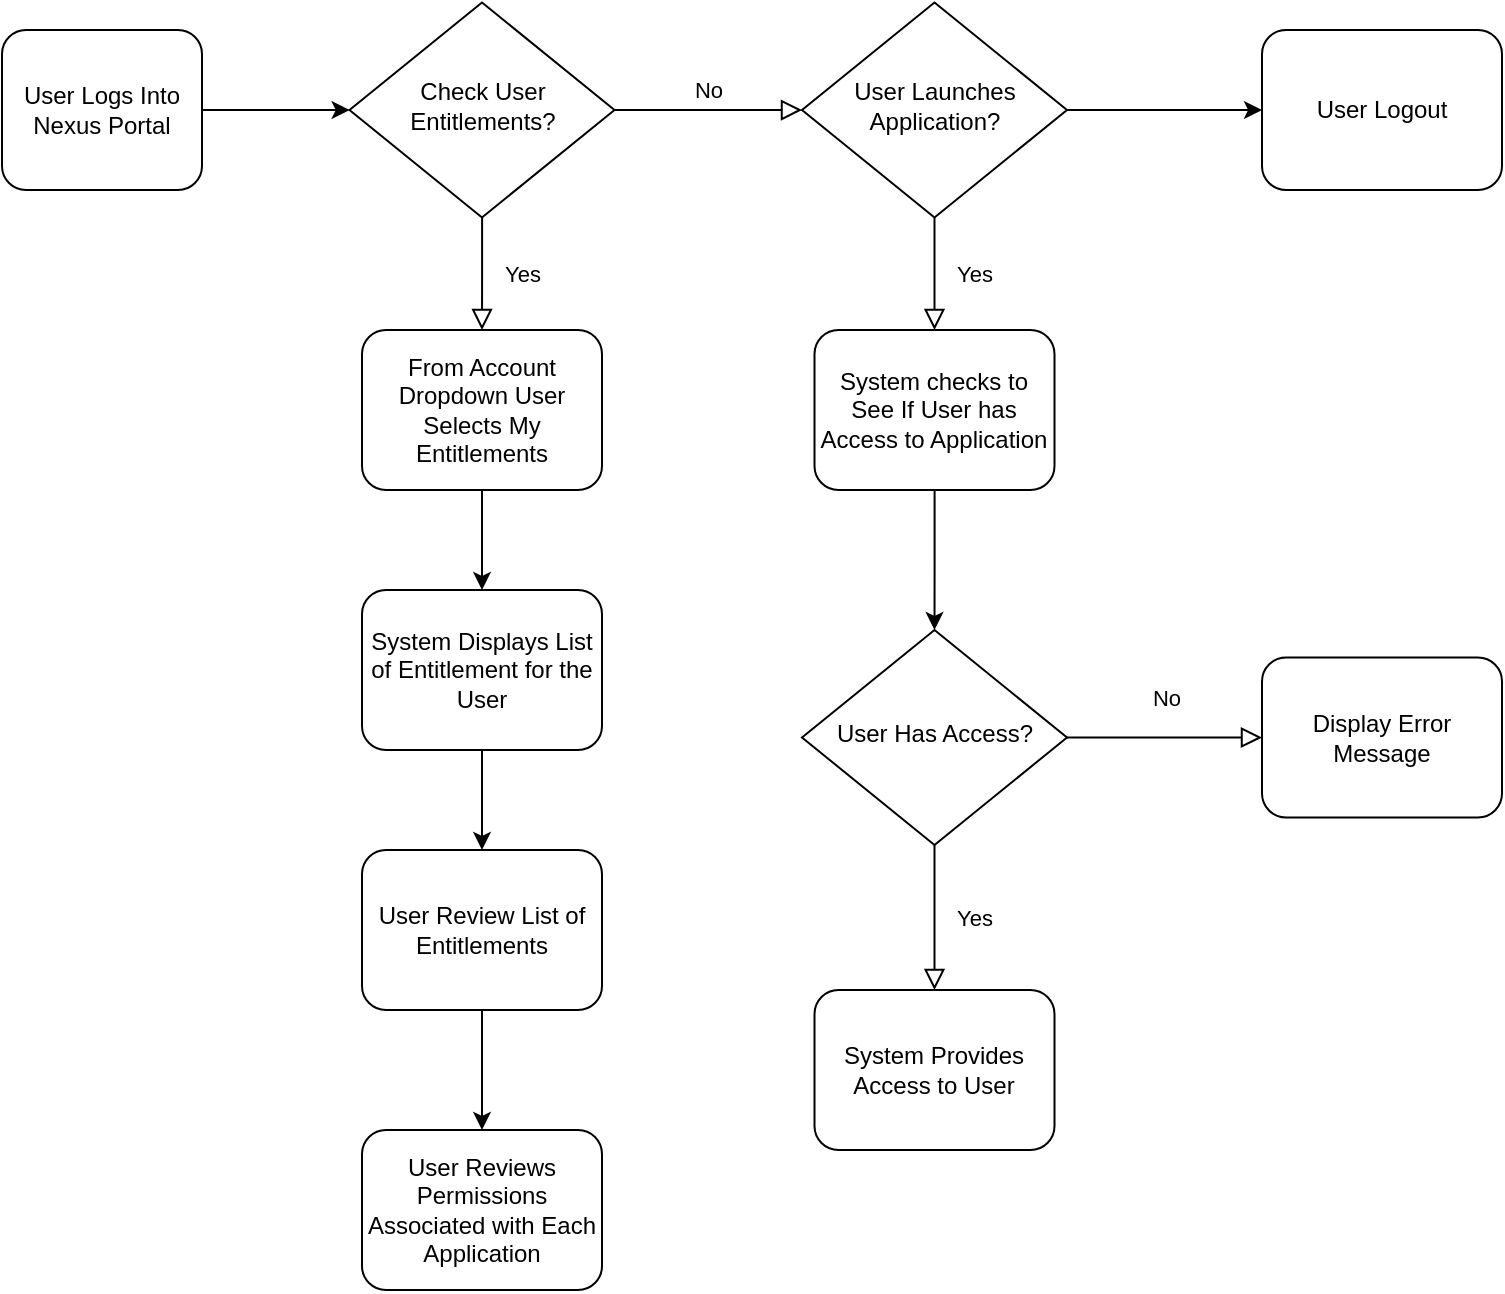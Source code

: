 <mxfile version="20.2.8" type="github">
  <diagram id="C5RBs43oDa-KdzZeNtuy" name="Page-1">
    <mxGraphModel dx="1422" dy="772" grid="1" gridSize="10" guides="1" tooltips="1" connect="1" arrows="1" fold="1" page="1" pageScale="1" pageWidth="827" pageHeight="1169" math="0" shadow="0">
      <root>
        <mxCell id="WIyWlLk6GJQsqaUBKTNV-0" />
        <mxCell id="WIyWlLk6GJQsqaUBKTNV-1" parent="WIyWlLk6GJQsqaUBKTNV-0" />
        <mxCell id="IWNHtpwWEOx4_SlPFsgK-19" value="" style="edgeStyle=orthogonalEdgeStyle;rounded=0;orthogonalLoop=1;jettySize=auto;html=1;" edge="1" parent="WIyWlLk6GJQsqaUBKTNV-1" source="WIyWlLk6GJQsqaUBKTNV-3" target="WIyWlLk6GJQsqaUBKTNV-6">
          <mxGeometry relative="1" as="geometry" />
        </mxCell>
        <mxCell id="WIyWlLk6GJQsqaUBKTNV-3" value="User Logs Into Nexus Portal" style="rounded=1;whiteSpace=wrap;html=1;fontSize=12;glass=0;strokeWidth=1;shadow=0;" parent="WIyWlLk6GJQsqaUBKTNV-1" vertex="1">
          <mxGeometry x="30" y="60" width="100" height="80" as="geometry" />
        </mxCell>
        <mxCell id="WIyWlLk6GJQsqaUBKTNV-4" value="Yes" style="rounded=0;html=1;jettySize=auto;orthogonalLoop=1;fontSize=11;endArrow=block;endFill=0;endSize=8;strokeWidth=1;shadow=0;labelBackgroundColor=none;edgeStyle=orthogonalEdgeStyle;entryX=0.5;entryY=0;entryDx=0;entryDy=0;" parent="WIyWlLk6GJQsqaUBKTNV-1" source="WIyWlLk6GJQsqaUBKTNV-6" target="IWNHtpwWEOx4_SlPFsgK-0" edge="1">
          <mxGeometry y="20" relative="1" as="geometry">
            <mxPoint as="offset" />
            <mxPoint x="270" y="230" as="targetPoint" />
          </mxGeometry>
        </mxCell>
        <mxCell id="WIyWlLk6GJQsqaUBKTNV-5" value="No" style="edgeStyle=orthogonalEdgeStyle;rounded=0;html=1;jettySize=auto;orthogonalLoop=1;fontSize=11;endArrow=block;endFill=0;endSize=8;strokeWidth=1;shadow=0;labelBackgroundColor=none;entryX=0;entryY=0.5;entryDx=0;entryDy=0;" parent="WIyWlLk6GJQsqaUBKTNV-1" source="WIyWlLk6GJQsqaUBKTNV-6" target="IWNHtpwWEOx4_SlPFsgK-8" edge="1">
          <mxGeometry y="10" relative="1" as="geometry">
            <mxPoint as="offset" />
            <mxPoint x="410" y="100" as="targetPoint" />
          </mxGeometry>
        </mxCell>
        <mxCell id="WIyWlLk6GJQsqaUBKTNV-6" value="Check User Entitlements?" style="rhombus;whiteSpace=wrap;html=1;shadow=0;fontFamily=Helvetica;fontSize=12;align=center;strokeWidth=1;spacing=6;spacingTop=-4;" parent="WIyWlLk6GJQsqaUBKTNV-1" vertex="1">
          <mxGeometry x="203.75" y="46.25" width="132.5" height="107.5" as="geometry" />
        </mxCell>
        <mxCell id="IWNHtpwWEOx4_SlPFsgK-4" value="" style="edgeStyle=orthogonalEdgeStyle;rounded=0;orthogonalLoop=1;jettySize=auto;html=1;" edge="1" parent="WIyWlLk6GJQsqaUBKTNV-1" source="IWNHtpwWEOx4_SlPFsgK-0" target="IWNHtpwWEOx4_SlPFsgK-1">
          <mxGeometry relative="1" as="geometry" />
        </mxCell>
        <mxCell id="IWNHtpwWEOx4_SlPFsgK-0" value="From Account Dropdown User Selects My Entitlements" style="rounded=1;whiteSpace=wrap;html=1;fontSize=12;glass=0;strokeWidth=1;shadow=0;" vertex="1" parent="WIyWlLk6GJQsqaUBKTNV-1">
          <mxGeometry x="210" y="210" width="120" height="80" as="geometry" />
        </mxCell>
        <mxCell id="IWNHtpwWEOx4_SlPFsgK-5" value="" style="edgeStyle=orthogonalEdgeStyle;rounded=0;orthogonalLoop=1;jettySize=auto;html=1;" edge="1" parent="WIyWlLk6GJQsqaUBKTNV-1" source="IWNHtpwWEOx4_SlPFsgK-1" target="IWNHtpwWEOx4_SlPFsgK-2">
          <mxGeometry relative="1" as="geometry" />
        </mxCell>
        <mxCell id="IWNHtpwWEOx4_SlPFsgK-1" value="System Displays List of Entitlement for the User" style="rounded=1;whiteSpace=wrap;html=1;fontSize=12;glass=0;strokeWidth=1;shadow=0;" vertex="1" parent="WIyWlLk6GJQsqaUBKTNV-1">
          <mxGeometry x="210" y="340" width="120" height="80" as="geometry" />
        </mxCell>
        <mxCell id="IWNHtpwWEOx4_SlPFsgK-6" value="" style="edgeStyle=orthogonalEdgeStyle;rounded=0;orthogonalLoop=1;jettySize=auto;html=1;" edge="1" parent="WIyWlLk6GJQsqaUBKTNV-1" source="IWNHtpwWEOx4_SlPFsgK-2" target="IWNHtpwWEOx4_SlPFsgK-3">
          <mxGeometry relative="1" as="geometry" />
        </mxCell>
        <mxCell id="IWNHtpwWEOx4_SlPFsgK-2" value="User Review List of Entitlements" style="rounded=1;whiteSpace=wrap;html=1;fontSize=12;glass=0;strokeWidth=1;shadow=0;" vertex="1" parent="WIyWlLk6GJQsqaUBKTNV-1">
          <mxGeometry x="210" y="470" width="120" height="80" as="geometry" />
        </mxCell>
        <mxCell id="IWNHtpwWEOx4_SlPFsgK-3" value="User Reviews Permissions Associated with Each Application" style="rounded=1;whiteSpace=wrap;html=1;fontSize=12;glass=0;strokeWidth=1;shadow=0;" vertex="1" parent="WIyWlLk6GJQsqaUBKTNV-1">
          <mxGeometry x="210" y="610" width="120" height="80" as="geometry" />
        </mxCell>
        <mxCell id="IWNHtpwWEOx4_SlPFsgK-18" value="" style="edgeStyle=orthogonalEdgeStyle;rounded=0;orthogonalLoop=1;jettySize=auto;html=1;" edge="1" parent="WIyWlLk6GJQsqaUBKTNV-1" source="IWNHtpwWEOx4_SlPFsgK-8" target="IWNHtpwWEOx4_SlPFsgK-17">
          <mxGeometry relative="1" as="geometry" />
        </mxCell>
        <mxCell id="IWNHtpwWEOx4_SlPFsgK-8" value="User Launches Application?" style="rhombus;whiteSpace=wrap;html=1;shadow=0;fontFamily=Helvetica;fontSize=12;align=center;strokeWidth=1;spacing=6;spacingTop=-4;" vertex="1" parent="WIyWlLk6GJQsqaUBKTNV-1">
          <mxGeometry x="430" y="46.25" width="132.5" height="107.5" as="geometry" />
        </mxCell>
        <mxCell id="IWNHtpwWEOx4_SlPFsgK-12" value="" style="edgeStyle=orthogonalEdgeStyle;rounded=0;orthogonalLoop=1;jettySize=auto;html=1;" edge="1" parent="WIyWlLk6GJQsqaUBKTNV-1" source="IWNHtpwWEOx4_SlPFsgK-9" target="IWNHtpwWEOx4_SlPFsgK-11">
          <mxGeometry relative="1" as="geometry" />
        </mxCell>
        <mxCell id="IWNHtpwWEOx4_SlPFsgK-9" value="System checks to See If User has Access to Application" style="rounded=1;whiteSpace=wrap;html=1;fontSize=12;glass=0;strokeWidth=1;shadow=0;" vertex="1" parent="WIyWlLk6GJQsqaUBKTNV-1">
          <mxGeometry x="436.25" y="210" width="120" height="80" as="geometry" />
        </mxCell>
        <mxCell id="IWNHtpwWEOx4_SlPFsgK-10" value="Yes" style="rounded=0;html=1;jettySize=auto;orthogonalLoop=1;fontSize=11;endArrow=block;endFill=0;endSize=8;strokeWidth=1;shadow=0;labelBackgroundColor=none;edgeStyle=orthogonalEdgeStyle;entryX=0.5;entryY=0;entryDx=0;entryDy=0;exitX=0.5;exitY=1;exitDx=0;exitDy=0;" edge="1" parent="WIyWlLk6GJQsqaUBKTNV-1" source="IWNHtpwWEOx4_SlPFsgK-8" target="IWNHtpwWEOx4_SlPFsgK-9">
          <mxGeometry y="20" relative="1" as="geometry">
            <mxPoint as="offset" />
            <mxPoint x="380.1" y="163.669" as="sourcePoint" />
            <mxPoint x="380" y="210" as="targetPoint" />
          </mxGeometry>
        </mxCell>
        <mxCell id="IWNHtpwWEOx4_SlPFsgK-11" value="User Has Access?" style="rhombus;whiteSpace=wrap;html=1;shadow=0;fontFamily=Helvetica;fontSize=12;align=center;strokeWidth=1;spacing=6;spacingTop=-4;" vertex="1" parent="WIyWlLk6GJQsqaUBKTNV-1">
          <mxGeometry x="430" y="360" width="132.5" height="107.5" as="geometry" />
        </mxCell>
        <mxCell id="IWNHtpwWEOx4_SlPFsgK-13" value="Display Error Message" style="rounded=1;whiteSpace=wrap;html=1;fontSize=12;glass=0;strokeWidth=1;shadow=0;" vertex="1" parent="WIyWlLk6GJQsqaUBKTNV-1">
          <mxGeometry x="660" y="373.75" width="120" height="80" as="geometry" />
        </mxCell>
        <mxCell id="IWNHtpwWEOx4_SlPFsgK-14" value="System Provides Access to User" style="rounded=1;whiteSpace=wrap;html=1;fontSize=12;glass=0;strokeWidth=1;shadow=0;" vertex="1" parent="WIyWlLk6GJQsqaUBKTNV-1">
          <mxGeometry x="436.25" y="540" width="120" height="80" as="geometry" />
        </mxCell>
        <mxCell id="IWNHtpwWEOx4_SlPFsgK-15" value="Yes" style="rounded=0;html=1;jettySize=auto;orthogonalLoop=1;fontSize=11;endArrow=block;endFill=0;endSize=8;strokeWidth=1;shadow=0;labelBackgroundColor=none;edgeStyle=orthogonalEdgeStyle;entryX=0.5;entryY=0;entryDx=0;entryDy=0;exitX=0.5;exitY=1;exitDx=0;exitDy=0;" edge="1" parent="WIyWlLk6GJQsqaUBKTNV-1" source="IWNHtpwWEOx4_SlPFsgK-11" target="IWNHtpwWEOx4_SlPFsgK-14">
          <mxGeometry y="20" relative="1" as="geometry">
            <mxPoint as="offset" />
            <mxPoint x="506.25" y="163.75" as="sourcePoint" />
            <mxPoint x="506.25" y="220" as="targetPoint" />
          </mxGeometry>
        </mxCell>
        <mxCell id="IWNHtpwWEOx4_SlPFsgK-16" value="No" style="rounded=0;html=1;jettySize=auto;orthogonalLoop=1;fontSize=11;endArrow=block;endFill=0;endSize=8;strokeWidth=1;shadow=0;labelBackgroundColor=none;edgeStyle=orthogonalEdgeStyle;entryX=0;entryY=0.5;entryDx=0;entryDy=0;exitX=1;exitY=0.5;exitDx=0;exitDy=0;" edge="1" parent="WIyWlLk6GJQsqaUBKTNV-1" source="IWNHtpwWEOx4_SlPFsgK-11" target="IWNHtpwWEOx4_SlPFsgK-13">
          <mxGeometry y="20" relative="1" as="geometry">
            <mxPoint as="offset" />
            <mxPoint x="506.25" y="477.5" as="sourcePoint" />
            <mxPoint x="506.25" y="550" as="targetPoint" />
          </mxGeometry>
        </mxCell>
        <mxCell id="IWNHtpwWEOx4_SlPFsgK-17" value="User Logout" style="rounded=1;whiteSpace=wrap;html=1;fontSize=12;glass=0;strokeWidth=1;shadow=0;" vertex="1" parent="WIyWlLk6GJQsqaUBKTNV-1">
          <mxGeometry x="660" y="60" width="120" height="80" as="geometry" />
        </mxCell>
      </root>
    </mxGraphModel>
  </diagram>
</mxfile>

